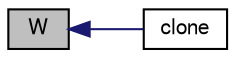 digraph "W"
{
  bgcolor="transparent";
  edge [fontname="FreeSans",fontsize="10",labelfontname="FreeSans",labelfontsize="10"];
  node [fontname="FreeSans",fontsize="10",shape=record];
  rankdir="LR";
  Node25 [label="W",height=0.2,width=0.4,color="black", fillcolor="grey75", style="filled", fontcolor="black"];
  Node25 -> Node26 [dir="back",color="midnightblue",fontsize="10",style="solid",fontname="FreeSans"];
  Node26 [label="clone",height=0.2,width=0.4,color="black",URL="$a24146.html#ac7eaa8b220cc46ce90a03b7fc312138e",tooltip="Construct and return a clone. "];
}
